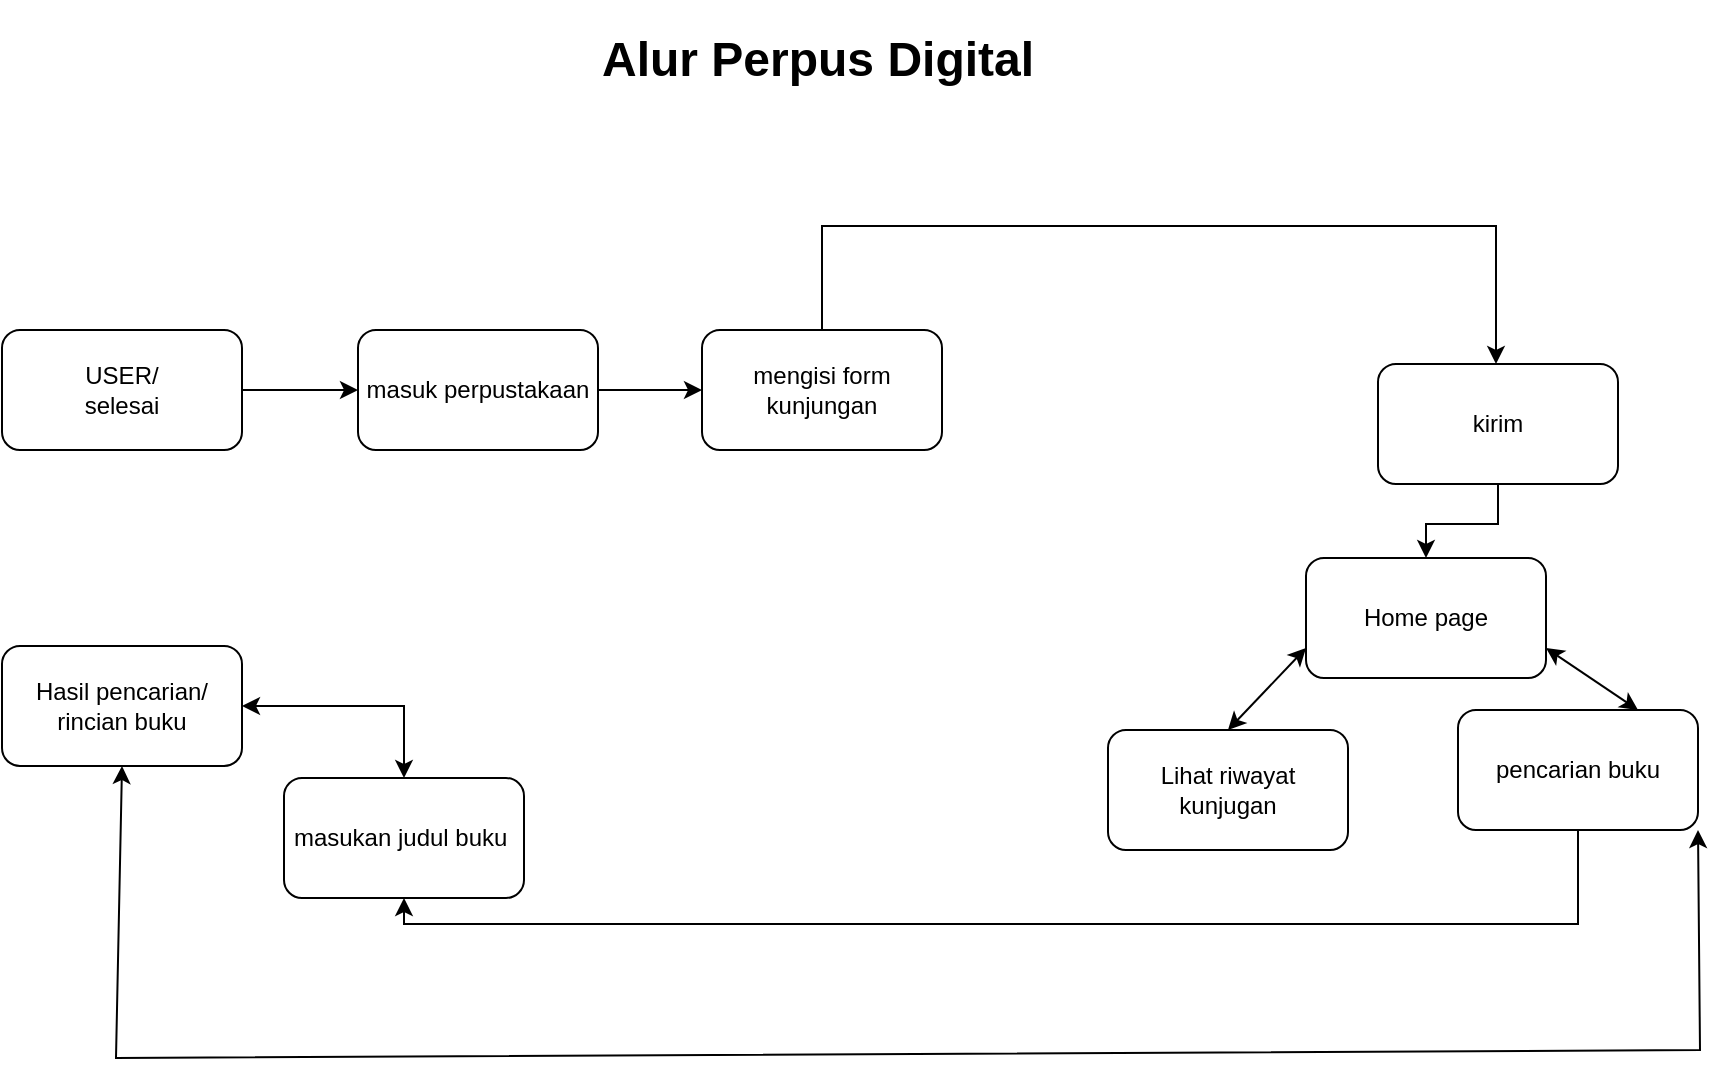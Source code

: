 <mxfile version="24.3.1" type="github">
  <diagram name="Page-1" id="OGGaIlv-KNZGb28KVy43">
    <mxGraphModel dx="1042" dy="566" grid="0" gridSize="10" guides="1" tooltips="1" connect="1" arrows="1" fold="1" page="1" pageScale="1" pageWidth="1000" pageHeight="700" math="0" shadow="0">
      <root>
        <mxCell id="0" />
        <mxCell id="1" parent="0" />
        <mxCell id="1gppi2BBTngN58t2nk6n-1" value="USER/&lt;br&gt;selesai" style="rounded=1;whiteSpace=wrap;html=1;" parent="1" vertex="1">
          <mxGeometry x="90" y="176" width="120" height="60" as="geometry" />
        </mxCell>
        <mxCell id="1gppi2BBTngN58t2nk6n-2" value="masuk perpustakaan" style="rounded=1;whiteSpace=wrap;html=1;" parent="1" vertex="1">
          <mxGeometry x="268" y="176" width="120" height="60" as="geometry" />
        </mxCell>
        <mxCell id="1gppi2BBTngN58t2nk6n-27" value="" style="edgeStyle=orthogonalEdgeStyle;rounded=0;orthogonalLoop=1;jettySize=auto;html=1;" parent="1" source="1gppi2BBTngN58t2nk6n-3" target="1gppi2BBTngN58t2nk6n-26" edge="1">
          <mxGeometry relative="1" as="geometry">
            <Array as="points">
              <mxPoint x="500" y="124" />
              <mxPoint x="837" y="124" />
            </Array>
          </mxGeometry>
        </mxCell>
        <mxCell id="1gppi2BBTngN58t2nk6n-3" value="mengisi form kunjungan" style="rounded=1;whiteSpace=wrap;html=1;" parent="1" vertex="1">
          <mxGeometry x="440" y="176" width="120" height="60" as="geometry" />
        </mxCell>
        <mxCell id="1gppi2BBTngN58t2nk6n-4" value="Lihat riwayat kunjugan" style="rounded=1;whiteSpace=wrap;html=1;" parent="1" vertex="1">
          <mxGeometry x="643" y="376" width="120" height="60" as="geometry" />
        </mxCell>
        <mxCell id="1gppi2BBTngN58t2nk6n-38" value="" style="edgeStyle=orthogonalEdgeStyle;rounded=0;orthogonalLoop=1;jettySize=auto;html=1;" parent="1" source="1gppi2BBTngN58t2nk6n-5" target="1gppi2BBTngN58t2nk6n-37" edge="1">
          <mxGeometry relative="1" as="geometry">
            <Array as="points">
              <mxPoint x="878" y="473" />
              <mxPoint x="291" y="473" />
            </Array>
          </mxGeometry>
        </mxCell>
        <mxCell id="1gppi2BBTngN58t2nk6n-5" value="pencarian buku" style="rounded=1;whiteSpace=wrap;html=1;" parent="1" vertex="1">
          <mxGeometry x="818" y="366" width="120" height="60" as="geometry" />
        </mxCell>
        <mxCell id="1gppi2BBTngN58t2nk6n-16" value="" style="endArrow=classic;html=1;rounded=0;exitX=1;exitY=0.5;exitDx=0;exitDy=0;entryX=0;entryY=0.5;entryDx=0;entryDy=0;" parent="1" source="1gppi2BBTngN58t2nk6n-1" target="1gppi2BBTngN58t2nk6n-2" edge="1">
          <mxGeometry width="50" height="50" relative="1" as="geometry">
            <mxPoint x="510" y="220" as="sourcePoint" />
            <mxPoint x="560" y="170" as="targetPoint" />
          </mxGeometry>
        </mxCell>
        <mxCell id="1gppi2BBTngN58t2nk6n-17" value="" style="endArrow=classic;html=1;rounded=0;exitX=1;exitY=0.5;exitDx=0;exitDy=0;entryX=0;entryY=0.5;entryDx=0;entryDy=0;" parent="1" source="1gppi2BBTngN58t2nk6n-2" target="1gppi2BBTngN58t2nk6n-3" edge="1">
          <mxGeometry width="50" height="50" relative="1" as="geometry">
            <mxPoint x="510" y="220" as="sourcePoint" />
            <mxPoint x="560" y="170" as="targetPoint" />
          </mxGeometry>
        </mxCell>
        <mxCell id="5GtvdN909kj8j0ktF5aP-4" value="" style="edgeStyle=orthogonalEdgeStyle;rounded=0;orthogonalLoop=1;jettySize=auto;html=1;" parent="1" source="1gppi2BBTngN58t2nk6n-26" target="5GtvdN909kj8j0ktF5aP-3" edge="1">
          <mxGeometry relative="1" as="geometry" />
        </mxCell>
        <mxCell id="1gppi2BBTngN58t2nk6n-26" value="kirim" style="whiteSpace=wrap;html=1;rounded=1;" parent="1" vertex="1">
          <mxGeometry x="778" y="193" width="120" height="60" as="geometry" />
        </mxCell>
        <mxCell id="1gppi2BBTngN58t2nk6n-37" value="masukan judul buku&amp;nbsp;" style="rounded=1;whiteSpace=wrap;html=1;" parent="1" vertex="1">
          <mxGeometry x="231" y="400" width="120" height="60" as="geometry" />
        </mxCell>
        <mxCell id="1gppi2BBTngN58t2nk6n-39" value="Hasil pencarian/&lt;br&gt;rincian buku" style="rounded=1;whiteSpace=wrap;html=1;" parent="1" vertex="1">
          <mxGeometry x="90" y="334" width="120" height="60" as="geometry" />
        </mxCell>
        <mxCell id="1gppi2BBTngN58t2nk6n-45" value="" style="endArrow=classic;startArrow=classic;html=1;rounded=0;exitX=0.5;exitY=1;exitDx=0;exitDy=0;entryX=1;entryY=1;entryDx=0;entryDy=0;" parent="1" source="1gppi2BBTngN58t2nk6n-39" target="1gppi2BBTngN58t2nk6n-5" edge="1">
          <mxGeometry width="50" height="50" relative="1" as="geometry">
            <mxPoint x="400" y="170" as="sourcePoint" />
            <mxPoint x="485" y="360" as="targetPoint" />
            <Array as="points">
              <mxPoint x="147" y="540" />
              <mxPoint x="939" y="536" />
            </Array>
          </mxGeometry>
        </mxCell>
        <mxCell id="1gppi2BBTngN58t2nk6n-47" value="&lt;h1&gt;Alur Perpus Digital&lt;/h1&gt;" style="text;html=1;strokeColor=none;fillColor=none;spacing=5;spacingTop=-20;whiteSpace=wrap;overflow=hidden;rounded=0;" parent="1" vertex="1">
          <mxGeometry x="385" y="21" width="231" height="46" as="geometry" />
        </mxCell>
        <mxCell id="5GtvdN909kj8j0ktF5aP-3" value="Home page" style="whiteSpace=wrap;html=1;rounded=1;" parent="1" vertex="1">
          <mxGeometry x="742" y="290" width="120" height="60" as="geometry" />
        </mxCell>
        <mxCell id="5GtvdN909kj8j0ktF5aP-8" value="" style="endArrow=classic;startArrow=classic;html=1;rounded=0;entryX=0;entryY=0.75;entryDx=0;entryDy=0;exitX=0.5;exitY=0;exitDx=0;exitDy=0;" parent="1" source="1gppi2BBTngN58t2nk6n-4" target="5GtvdN909kj8j0ktF5aP-3" edge="1">
          <mxGeometry width="50" height="50" relative="1" as="geometry">
            <mxPoint x="475" y="398" as="sourcePoint" />
            <mxPoint x="525" y="348" as="targetPoint" />
          </mxGeometry>
        </mxCell>
        <mxCell id="5GtvdN909kj8j0ktF5aP-9" value="" style="endArrow=classic;startArrow=classic;html=1;rounded=0;entryX=1;entryY=0.75;entryDx=0;entryDy=0;exitX=0.75;exitY=0;exitDx=0;exitDy=0;" parent="1" source="1gppi2BBTngN58t2nk6n-5" target="5GtvdN909kj8j0ktF5aP-3" edge="1">
          <mxGeometry width="50" height="50" relative="1" as="geometry">
            <mxPoint x="475" y="398" as="sourcePoint" />
            <mxPoint x="525" y="348" as="targetPoint" />
          </mxGeometry>
        </mxCell>
        <mxCell id="5GtvdN909kj8j0ktF5aP-10" value="" style="endArrow=classic;startArrow=classic;html=1;rounded=0;exitX=1;exitY=0.5;exitDx=0;exitDy=0;entryX=0.5;entryY=0;entryDx=0;entryDy=0;" parent="1" source="1gppi2BBTngN58t2nk6n-39" target="1gppi2BBTngN58t2nk6n-37" edge="1">
          <mxGeometry width="50" height="50" relative="1" as="geometry">
            <mxPoint x="475" y="247" as="sourcePoint" />
            <mxPoint x="342" y="356" as="targetPoint" />
            <Array as="points">
              <mxPoint x="291" y="364" />
            </Array>
          </mxGeometry>
        </mxCell>
      </root>
    </mxGraphModel>
  </diagram>
</mxfile>
